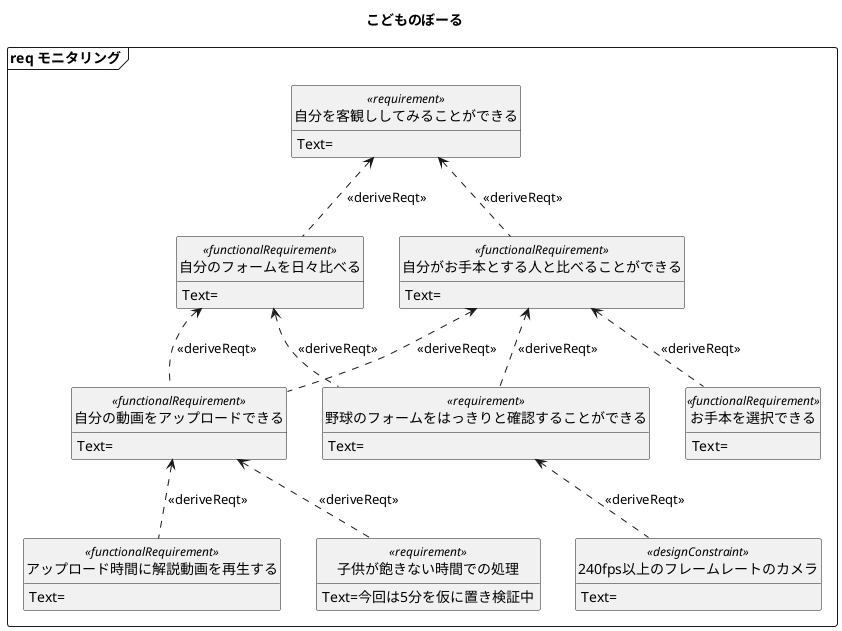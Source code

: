 
@startuml

hide circle
hide empty members
hide method

!definelong req(name,txt,label)
class "name" as label <<requirement>> {
Text=txt
}
!enddefinelong

!definelong freq(name,txt,label)
class "name" as label <<functionalRequirement>> {
Text=txt
}
!enddefinelong

!definelong dcnstr(name,txt,label)
class "name" as label <<designConstraint>> {
Text=txt
}
!enddefinelong

!definelong testcase(name,txt,label)
class "name" as label <<testCase>> {
Text=txt
}

!enddefinelong
!define nest(x,y) x +-- y
!define derive(x,y) x <.. y : <<deriveReqt>>
!define refine(x,y) x <.. y : <<refine>>
!define derivel(x,y) x <.. y : <<deriveReqt>> link

!define REQ2 自分を客観ししてみることができる
!define REQ2_1 自分のフォームを日々比べる
!define REQ2_2 自分がお手本とする人と比べることができる
!define REQ2_3 自分の動画をアップロードできる
!define REQ2_3_1 アップロード時間に解説動画を再生する
!define REQ2_4 野球のフォームをはっきりと確認することができる
!define REQ2_5 240fps以上のフレームレートのカメラ
!define REQ2_6 子供が飽きない時間での処理
!define REQ2_7 お手本を選択できる

title こどものぼーる

package "req モニタリング" <<Frame>> {
    req(REQ2,,A2)
    freq(REQ2_1,,A2_1)
    freq(REQ2_2,,A2_2)
    freq(REQ2_3,,A2_3)
    freq(REQ2_3_1,,A2_3_1)
    req(REQ2_4,,A2_4)
    dcnstr(REQ2_5,,A2_5)
    req(REQ2_6,今回は5分を仮に置き検証中,A2_6)
    freq(REQ2_7,,A2_7)
}
derive(A2,A2_1)
derive(A2,A2_2)
derive(A2_1,A2_3)
derive(A2_2,A2_3)
derive(A2_1,A2_4)
derive(A2_2,A2_4)
derive(A2_3,A2_3_1)
derive(A2_4,A2_5)
derive(A2_3,A2_6)
derive(A2_2,A2_7)

@enduml